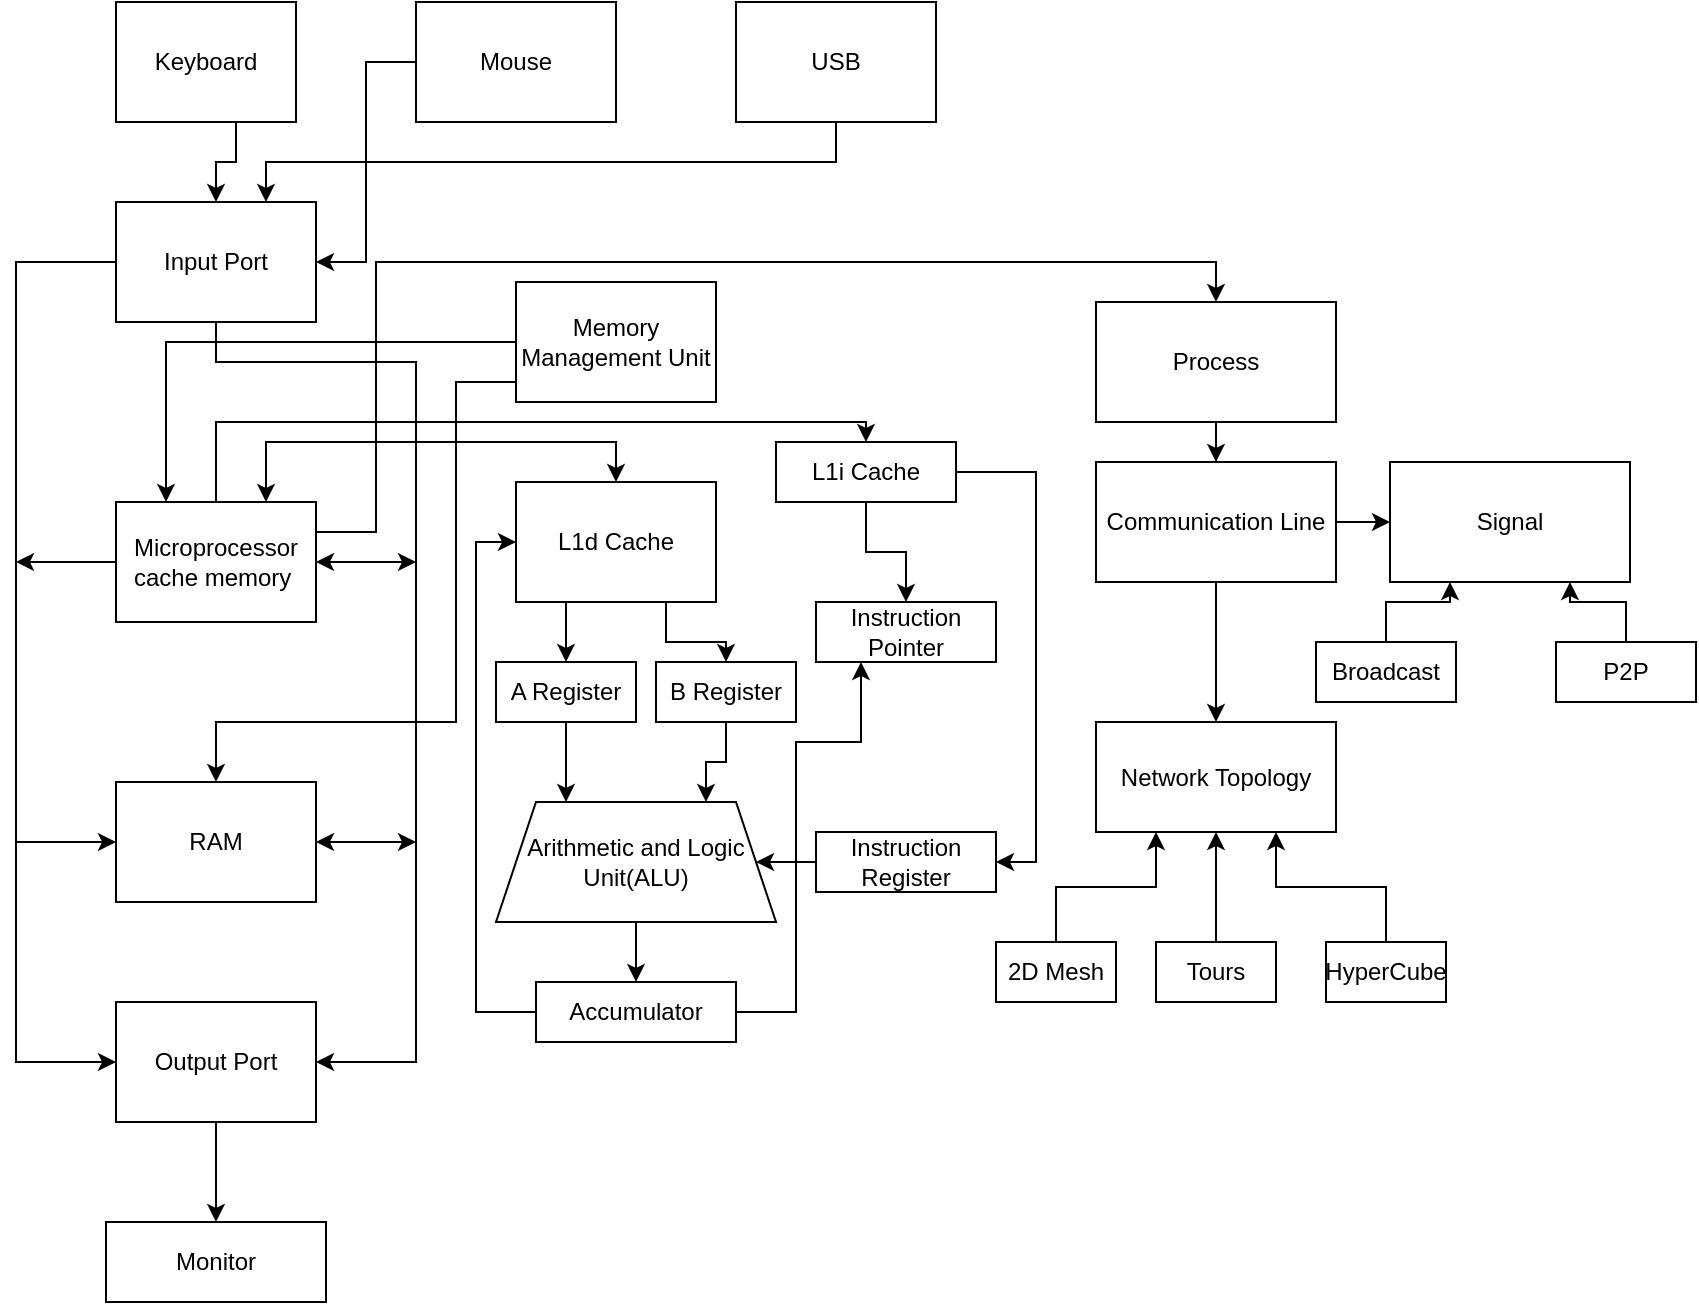 <mxfile version="15.2.9" type="github">
  <diagram id="N70Tv98fFLS6fBOfF2Ph" name="Page-1">
    <mxGraphModel dx="1662" dy="762" grid="1" gridSize="10" guides="1" tooltips="1" connect="1" arrows="1" fold="1" page="1" pageScale="1" pageWidth="827" pageHeight="1169" math="0" shadow="0">
      <root>
        <mxCell id="0" />
        <mxCell id="1" parent="0" />
        <mxCell id="Xjvaw3fP1DeQKOh4BndI-6" style="edgeStyle=orthogonalEdgeStyle;rounded=0;orthogonalLoop=1;jettySize=auto;html=1;entryX=0.5;entryY=0;entryDx=0;entryDy=0;" parent="1" source="Xjvaw3fP1DeQKOh4BndI-1" target="Xjvaw3fP1DeQKOh4BndI-5" edge="1">
          <mxGeometry relative="1" as="geometry">
            <Array as="points">
              <mxPoint x="130" y="100" />
              <mxPoint x="120" y="100" />
            </Array>
          </mxGeometry>
        </mxCell>
        <mxCell id="Xjvaw3fP1DeQKOh4BndI-1" value="Keyboard" style="rounded=0;whiteSpace=wrap;html=1;" parent="1" vertex="1">
          <mxGeometry x="70" y="20" width="90" height="60" as="geometry" />
        </mxCell>
        <mxCell id="Xjvaw3fP1DeQKOh4BndI-7" style="edgeStyle=orthogonalEdgeStyle;rounded=0;orthogonalLoop=1;jettySize=auto;html=1;entryX=1;entryY=0.5;entryDx=0;entryDy=0;" parent="1" source="Xjvaw3fP1DeQKOh4BndI-2" target="Xjvaw3fP1DeQKOh4BndI-5" edge="1">
          <mxGeometry relative="1" as="geometry" />
        </mxCell>
        <mxCell id="Xjvaw3fP1DeQKOh4BndI-2" value="Mouse" style="rounded=0;whiteSpace=wrap;html=1;" parent="1" vertex="1">
          <mxGeometry x="220" y="20" width="100" height="60" as="geometry" />
        </mxCell>
        <mxCell id="TwYJayQfRgOzN4eiJkCd-9" style="edgeStyle=orthogonalEdgeStyle;rounded=0;orthogonalLoop=1;jettySize=auto;html=1;entryX=0.75;entryY=0;entryDx=0;entryDy=0;" edge="1" parent="1" source="Xjvaw3fP1DeQKOh4BndI-3" target="Xjvaw3fP1DeQKOh4BndI-5">
          <mxGeometry relative="1" as="geometry">
            <Array as="points">
              <mxPoint x="430" y="100" />
              <mxPoint x="145" y="100" />
            </Array>
          </mxGeometry>
        </mxCell>
        <mxCell id="Xjvaw3fP1DeQKOh4BndI-3" value="USB" style="rounded=0;whiteSpace=wrap;html=1;" parent="1" vertex="1">
          <mxGeometry x="380" y="20" width="100" height="60" as="geometry" />
        </mxCell>
        <mxCell id="Xjvaw3fP1DeQKOh4BndI-13" style="edgeStyle=orthogonalEdgeStyle;rounded=0;orthogonalLoop=1;jettySize=auto;html=1;exitX=0.5;exitY=1;exitDx=0;exitDy=0;entryX=1;entryY=0.5;entryDx=0;entryDy=0;" parent="1" source="Xjvaw3fP1DeQKOh4BndI-5" target="Xjvaw3fP1DeQKOh4BndI-11" edge="1">
          <mxGeometry relative="1" as="geometry">
            <mxPoint x="200" y="470" as="targetPoint" />
            <Array as="points">
              <mxPoint x="120" y="200" />
              <mxPoint x="220" y="200" />
              <mxPoint x="220" y="550" />
            </Array>
          </mxGeometry>
        </mxCell>
        <mxCell id="Xjvaw3fP1DeQKOh4BndI-19" style="edgeStyle=orthogonalEdgeStyle;rounded=0;orthogonalLoop=1;jettySize=auto;html=1;entryX=0;entryY=0.5;entryDx=0;entryDy=0;" parent="1" source="Xjvaw3fP1DeQKOh4BndI-5" target="Xjvaw3fP1DeQKOh4BndI-11" edge="1">
          <mxGeometry relative="1" as="geometry">
            <mxPoint x="40" y="460" as="targetPoint" />
            <Array as="points">
              <mxPoint x="20" y="150" />
              <mxPoint x="20" y="550" />
            </Array>
          </mxGeometry>
        </mxCell>
        <mxCell id="Xjvaw3fP1DeQKOh4BndI-5" value="Input Port" style="rounded=0;whiteSpace=wrap;html=1;" parent="1" vertex="1">
          <mxGeometry x="70" y="120" width="100" height="60" as="geometry" />
        </mxCell>
        <mxCell id="Xjvaw3fP1DeQKOh4BndI-40" style="edgeStyle=orthogonalEdgeStyle;rounded=0;orthogonalLoop=1;jettySize=auto;html=1;entryX=0.5;entryY=0;entryDx=0;entryDy=0;" parent="1" source="Xjvaw3fP1DeQKOh4BndI-9" target="Xjvaw3fP1DeQKOh4BndI-41" edge="1">
          <mxGeometry relative="1" as="geometry">
            <mxPoint x="420" y="230" as="targetPoint" />
            <Array as="points">
              <mxPoint x="120" y="230" />
              <mxPoint x="445" y="230" />
            </Array>
          </mxGeometry>
        </mxCell>
        <mxCell id="TwYJayQfRgOzN4eiJkCd-7" style="edgeStyle=orthogonalEdgeStyle;rounded=0;orthogonalLoop=1;jettySize=auto;html=1;exitX=1;exitY=0.25;exitDx=0;exitDy=0;entryX=0.5;entryY=0;entryDx=0;entryDy=0;" edge="1" parent="1" source="Xjvaw3fP1DeQKOh4BndI-9" target="TwYJayQfRgOzN4eiJkCd-8">
          <mxGeometry relative="1" as="geometry">
            <mxPoint x="580" y="130" as="targetPoint" />
            <Array as="points">
              <mxPoint x="200" y="285" />
              <mxPoint x="200" y="150" />
              <mxPoint x="620" y="150" />
            </Array>
          </mxGeometry>
        </mxCell>
        <mxCell id="Xjvaw3fP1DeQKOh4BndI-9" value="Microprocessor cache memory&amp;nbsp;" style="rounded=0;whiteSpace=wrap;html=1;" parent="1" vertex="1">
          <mxGeometry x="70" y="270" width="100" height="60" as="geometry" />
        </mxCell>
        <mxCell id="Xjvaw3fP1DeQKOh4BndI-10" value="RAM" style="rounded=0;whiteSpace=wrap;html=1;" parent="1" vertex="1">
          <mxGeometry x="70" y="410" width="100" height="60" as="geometry" />
        </mxCell>
        <mxCell id="TwYJayQfRgOzN4eiJkCd-27" style="edgeStyle=orthogonalEdgeStyle;rounded=0;orthogonalLoop=1;jettySize=auto;html=1;entryX=0.5;entryY=0;entryDx=0;entryDy=0;" edge="1" parent="1" source="Xjvaw3fP1DeQKOh4BndI-11" target="TwYJayQfRgOzN4eiJkCd-28">
          <mxGeometry relative="1" as="geometry">
            <mxPoint x="120" y="630" as="targetPoint" />
          </mxGeometry>
        </mxCell>
        <mxCell id="Xjvaw3fP1DeQKOh4BndI-11" value="Output Port" style="rounded=0;whiteSpace=wrap;html=1;" parent="1" vertex="1">
          <mxGeometry x="70" y="520" width="100" height="60" as="geometry" />
        </mxCell>
        <mxCell id="Xjvaw3fP1DeQKOh4BndI-16" value="" style="endArrow=classic;startArrow=classic;html=1;exitX=1;exitY=0.5;exitDx=0;exitDy=0;" parent="1" source="Xjvaw3fP1DeQKOh4BndI-9" edge="1">
          <mxGeometry width="50" height="50" relative="1" as="geometry">
            <mxPoint x="170" y="300" as="sourcePoint" />
            <mxPoint x="220" y="300" as="targetPoint" />
          </mxGeometry>
        </mxCell>
        <mxCell id="Xjvaw3fP1DeQKOh4BndI-18" value="" style="endArrow=classic;startArrow=classic;html=1;exitX=1;exitY=0.5;exitDx=0;exitDy=0;" parent="1" source="Xjvaw3fP1DeQKOh4BndI-10" edge="1">
          <mxGeometry width="50" height="50" relative="1" as="geometry">
            <mxPoint x="170" y="390" as="sourcePoint" />
            <mxPoint x="220" y="440" as="targetPoint" />
          </mxGeometry>
        </mxCell>
        <mxCell id="Xjvaw3fP1DeQKOh4BndI-20" value="" style="endArrow=classic;html=1;exitX=0;exitY=0.5;exitDx=0;exitDy=0;" parent="1" source="Xjvaw3fP1DeQKOh4BndI-9" edge="1">
          <mxGeometry width="50" height="50" relative="1" as="geometry">
            <mxPoint x="-0.711" y="300" as="sourcePoint" />
            <mxPoint x="20" y="300" as="targetPoint" />
          </mxGeometry>
        </mxCell>
        <mxCell id="Xjvaw3fP1DeQKOh4BndI-21" value="" style="endArrow=classic;html=1;entryX=0;entryY=0.5;entryDx=0;entryDy=0;" parent="1" target="Xjvaw3fP1DeQKOh4BndI-10" edge="1">
          <mxGeometry width="50" height="50" relative="1" as="geometry">
            <mxPoint x="20" y="440" as="sourcePoint" />
            <mxPoint x="-0.711" y="340" as="targetPoint" />
          </mxGeometry>
        </mxCell>
        <mxCell id="Xjvaw3fP1DeQKOh4BndI-25" style="edgeStyle=orthogonalEdgeStyle;rounded=0;orthogonalLoop=1;jettySize=auto;html=1;entryX=0.5;entryY=0;entryDx=0;entryDy=0;" parent="1" source="Xjvaw3fP1DeQKOh4BndI-22" target="Xjvaw3fP1DeQKOh4BndI-10" edge="1">
          <mxGeometry relative="1" as="geometry">
            <Array as="points">
              <mxPoint x="240" y="210" />
              <mxPoint x="240" y="380" />
              <mxPoint x="120" y="380" />
            </Array>
          </mxGeometry>
        </mxCell>
        <mxCell id="Xjvaw3fP1DeQKOh4BndI-39" style="edgeStyle=orthogonalEdgeStyle;rounded=0;orthogonalLoop=1;jettySize=auto;html=1;entryX=0.25;entryY=0;entryDx=0;entryDy=0;" parent="1" source="Xjvaw3fP1DeQKOh4BndI-22" target="Xjvaw3fP1DeQKOh4BndI-9" edge="1">
          <mxGeometry relative="1" as="geometry" />
        </mxCell>
        <mxCell id="Xjvaw3fP1DeQKOh4BndI-22" value="Memory Management Unit" style="rounded=0;whiteSpace=wrap;html=1;" parent="1" vertex="1">
          <mxGeometry x="270" y="160" width="100" height="60" as="geometry" />
        </mxCell>
        <mxCell id="Xjvaw3fP1DeQKOh4BndI-27" style="edgeStyle=orthogonalEdgeStyle;rounded=0;orthogonalLoop=1;jettySize=auto;html=1;exitX=0.25;exitY=1;exitDx=0;exitDy=0;entryX=0.5;entryY=0;entryDx=0;entryDy=0;" parent="1" source="Xjvaw3fP1DeQKOh4BndI-23" target="Xjvaw3fP1DeQKOh4BndI-29" edge="1">
          <mxGeometry relative="1" as="geometry">
            <mxPoint x="295" y="360" as="targetPoint" />
          </mxGeometry>
        </mxCell>
        <mxCell id="Xjvaw3fP1DeQKOh4BndI-31" style="edgeStyle=orthogonalEdgeStyle;rounded=0;orthogonalLoop=1;jettySize=auto;html=1;exitX=0.75;exitY=1;exitDx=0;exitDy=0;" parent="1" source="Xjvaw3fP1DeQKOh4BndI-23" target="Xjvaw3fP1DeQKOh4BndI-30" edge="1">
          <mxGeometry relative="1" as="geometry" />
        </mxCell>
        <mxCell id="Xjvaw3fP1DeQKOh4BndI-23" value="L1d Cache" style="rounded=0;whiteSpace=wrap;html=1;" parent="1" vertex="1">
          <mxGeometry x="270" y="260" width="100" height="60" as="geometry" />
        </mxCell>
        <mxCell id="Xjvaw3fP1DeQKOh4BndI-33" style="edgeStyle=orthogonalEdgeStyle;rounded=0;orthogonalLoop=1;jettySize=auto;html=1;entryX=0.25;entryY=0;entryDx=0;entryDy=0;" parent="1" source="Xjvaw3fP1DeQKOh4BndI-29" target="Xjvaw3fP1DeQKOh4BndI-32" edge="1">
          <mxGeometry relative="1" as="geometry" />
        </mxCell>
        <mxCell id="Xjvaw3fP1DeQKOh4BndI-29" value="A Register" style="rounded=0;whiteSpace=wrap;html=1;" parent="1" vertex="1">
          <mxGeometry x="260" y="350" width="70" height="30" as="geometry" />
        </mxCell>
        <mxCell id="Xjvaw3fP1DeQKOh4BndI-34" style="edgeStyle=orthogonalEdgeStyle;rounded=0;orthogonalLoop=1;jettySize=auto;html=1;entryX=0.75;entryY=0;entryDx=0;entryDy=0;" parent="1" source="Xjvaw3fP1DeQKOh4BndI-30" target="Xjvaw3fP1DeQKOh4BndI-32" edge="1">
          <mxGeometry relative="1" as="geometry" />
        </mxCell>
        <mxCell id="Xjvaw3fP1DeQKOh4BndI-30" value="B Register" style="rounded=0;whiteSpace=wrap;html=1;" parent="1" vertex="1">
          <mxGeometry x="340" y="350" width="70" height="30" as="geometry" />
        </mxCell>
        <mxCell id="Xjvaw3fP1DeQKOh4BndI-35" style="edgeStyle=orthogonalEdgeStyle;rounded=0;orthogonalLoop=1;jettySize=auto;html=1;entryX=0.5;entryY=0;entryDx=0;entryDy=0;" parent="1" source="Xjvaw3fP1DeQKOh4BndI-32" target="Xjvaw3fP1DeQKOh4BndI-36" edge="1">
          <mxGeometry relative="1" as="geometry">
            <mxPoint x="330" y="510" as="targetPoint" />
          </mxGeometry>
        </mxCell>
        <mxCell id="Xjvaw3fP1DeQKOh4BndI-32" value="Arithmetic and Logic Unit(ALU)" style="shape=trapezoid;perimeter=trapezoidPerimeter;whiteSpace=wrap;html=1;fixedSize=1;rotation=0;" parent="1" vertex="1">
          <mxGeometry x="260" y="420" width="140" height="60" as="geometry" />
        </mxCell>
        <mxCell id="Xjvaw3fP1DeQKOh4BndI-48" style="edgeStyle=orthogonalEdgeStyle;rounded=0;orthogonalLoop=1;jettySize=auto;html=1;entryX=0.25;entryY=1;entryDx=0;entryDy=0;" parent="1" source="Xjvaw3fP1DeQKOh4BndI-36" target="Xjvaw3fP1DeQKOh4BndI-45" edge="1">
          <mxGeometry relative="1" as="geometry">
            <Array as="points">
              <mxPoint x="410" y="525" />
              <mxPoint x="410" y="390" />
              <mxPoint x="443" y="390" />
            </Array>
          </mxGeometry>
        </mxCell>
        <mxCell id="Xjvaw3fP1DeQKOh4BndI-52" style="edgeStyle=orthogonalEdgeStyle;rounded=0;orthogonalLoop=1;jettySize=auto;html=1;entryX=0;entryY=0.5;entryDx=0;entryDy=0;" parent="1" source="Xjvaw3fP1DeQKOh4BndI-36" target="Xjvaw3fP1DeQKOh4BndI-23" edge="1">
          <mxGeometry relative="1" as="geometry">
            <Array as="points">
              <mxPoint x="250" y="525" />
              <mxPoint x="250" y="290" />
            </Array>
          </mxGeometry>
        </mxCell>
        <mxCell id="Xjvaw3fP1DeQKOh4BndI-36" value="Accumulator" style="rounded=0;whiteSpace=wrap;html=1;" parent="1" vertex="1">
          <mxGeometry x="280" y="510" width="100" height="30" as="geometry" />
        </mxCell>
        <mxCell id="Xjvaw3fP1DeQKOh4BndI-38" value="" style="endArrow=classic;startArrow=classic;html=1;entryX=0.75;entryY=0;entryDx=0;entryDy=0;rounded=0;" parent="1" source="Xjvaw3fP1DeQKOh4BndI-23" target="Xjvaw3fP1DeQKOh4BndI-9" edge="1">
          <mxGeometry width="50" height="50" relative="1" as="geometry">
            <mxPoint x="199.289" y="340" as="sourcePoint" />
            <mxPoint x="199.289" y="290" as="targetPoint" />
            <Array as="points">
              <mxPoint x="320" y="240" />
              <mxPoint x="145" y="240" />
            </Array>
          </mxGeometry>
        </mxCell>
        <mxCell id="Xjvaw3fP1DeQKOh4BndI-44" style="edgeStyle=orthogonalEdgeStyle;rounded=0;orthogonalLoop=1;jettySize=auto;html=1;entryX=0.5;entryY=0;entryDx=0;entryDy=0;" parent="1" source="Xjvaw3fP1DeQKOh4BndI-41" target="Xjvaw3fP1DeQKOh4BndI-45" edge="1">
          <mxGeometry relative="1" as="geometry">
            <mxPoint x="445" y="330" as="targetPoint" />
          </mxGeometry>
        </mxCell>
        <mxCell id="Xjvaw3fP1DeQKOh4BndI-51" style="edgeStyle=orthogonalEdgeStyle;rounded=0;orthogonalLoop=1;jettySize=auto;html=1;entryX=1;entryY=0.5;entryDx=0;entryDy=0;" parent="1" source="Xjvaw3fP1DeQKOh4BndI-41" target="Xjvaw3fP1DeQKOh4BndI-46" edge="1">
          <mxGeometry relative="1" as="geometry">
            <Array as="points">
              <mxPoint x="530" y="255" />
              <mxPoint x="530" y="450" />
            </Array>
          </mxGeometry>
        </mxCell>
        <mxCell id="Xjvaw3fP1DeQKOh4BndI-41" value="L1i Cache" style="rounded=0;whiteSpace=wrap;html=1;" parent="1" vertex="1">
          <mxGeometry x="400" y="240" width="90" height="30" as="geometry" />
        </mxCell>
        <mxCell id="Xjvaw3fP1DeQKOh4BndI-45" value="Instruction Pointer" style="rounded=0;whiteSpace=wrap;html=1;" parent="1" vertex="1">
          <mxGeometry x="420" y="320" width="90" height="30" as="geometry" />
        </mxCell>
        <mxCell id="Xjvaw3fP1DeQKOh4BndI-47" style="edgeStyle=orthogonalEdgeStyle;rounded=0;orthogonalLoop=1;jettySize=auto;html=1;entryX=1;entryY=0.5;entryDx=0;entryDy=0;" parent="1" source="Xjvaw3fP1DeQKOh4BndI-46" target="Xjvaw3fP1DeQKOh4BndI-32" edge="1">
          <mxGeometry relative="1" as="geometry" />
        </mxCell>
        <mxCell id="Xjvaw3fP1DeQKOh4BndI-46" value="Instruction Register" style="rounded=0;whiteSpace=wrap;html=1;" parent="1" vertex="1">
          <mxGeometry x="420" y="435" width="90" height="30" as="geometry" />
        </mxCell>
        <mxCell id="TwYJayQfRgOzN4eiJkCd-10" style="edgeStyle=orthogonalEdgeStyle;rounded=0;orthogonalLoop=1;jettySize=auto;html=1;" edge="1" parent="1" source="TwYJayQfRgOzN4eiJkCd-8" target="TwYJayQfRgOzN4eiJkCd-12">
          <mxGeometry relative="1" as="geometry">
            <mxPoint x="620" y="270" as="targetPoint" />
          </mxGeometry>
        </mxCell>
        <mxCell id="TwYJayQfRgOzN4eiJkCd-8" value="Process" style="rounded=0;whiteSpace=wrap;html=1;" vertex="1" parent="1">
          <mxGeometry x="560" y="170" width="120" height="60" as="geometry" />
        </mxCell>
        <mxCell id="TwYJayQfRgOzN4eiJkCd-13" style="edgeStyle=orthogonalEdgeStyle;rounded=0;orthogonalLoop=1;jettySize=auto;html=1;entryX=0;entryY=0.5;entryDx=0;entryDy=0;" edge="1" parent="1" source="TwYJayQfRgOzN4eiJkCd-12" target="TwYJayQfRgOzN4eiJkCd-14">
          <mxGeometry relative="1" as="geometry">
            <mxPoint x="720" y="280" as="targetPoint" />
          </mxGeometry>
        </mxCell>
        <mxCell id="TwYJayQfRgOzN4eiJkCd-19" style="edgeStyle=orthogonalEdgeStyle;rounded=0;orthogonalLoop=1;jettySize=auto;html=1;entryX=0.5;entryY=0;entryDx=0;entryDy=0;" edge="1" parent="1" source="TwYJayQfRgOzN4eiJkCd-12" target="TwYJayQfRgOzN4eiJkCd-20">
          <mxGeometry relative="1" as="geometry">
            <mxPoint x="620" y="390" as="targetPoint" />
          </mxGeometry>
        </mxCell>
        <mxCell id="TwYJayQfRgOzN4eiJkCd-12" value="Communication Line" style="rounded=0;whiteSpace=wrap;html=1;" vertex="1" parent="1">
          <mxGeometry x="560" y="250" width="120" height="60" as="geometry" />
        </mxCell>
        <mxCell id="TwYJayQfRgOzN4eiJkCd-14" value="Signal" style="rounded=0;whiteSpace=wrap;html=1;" vertex="1" parent="1">
          <mxGeometry x="707" y="250" width="120" height="60" as="geometry" />
        </mxCell>
        <mxCell id="TwYJayQfRgOzN4eiJkCd-17" style="edgeStyle=orthogonalEdgeStyle;rounded=0;orthogonalLoop=1;jettySize=auto;html=1;exitX=0.5;exitY=0;exitDx=0;exitDy=0;entryX=0.25;entryY=1;entryDx=0;entryDy=0;" edge="1" parent="1" source="TwYJayQfRgOzN4eiJkCd-15" target="TwYJayQfRgOzN4eiJkCd-14">
          <mxGeometry relative="1" as="geometry" />
        </mxCell>
        <mxCell id="TwYJayQfRgOzN4eiJkCd-15" value="Broadcast" style="rounded=0;whiteSpace=wrap;html=1;" vertex="1" parent="1">
          <mxGeometry x="670" y="340" width="70" height="30" as="geometry" />
        </mxCell>
        <mxCell id="TwYJayQfRgOzN4eiJkCd-18" style="edgeStyle=orthogonalEdgeStyle;rounded=0;orthogonalLoop=1;jettySize=auto;html=1;entryX=0.75;entryY=1;entryDx=0;entryDy=0;" edge="1" parent="1" source="TwYJayQfRgOzN4eiJkCd-16" target="TwYJayQfRgOzN4eiJkCd-14">
          <mxGeometry relative="1" as="geometry" />
        </mxCell>
        <mxCell id="TwYJayQfRgOzN4eiJkCd-16" value="P2P" style="rounded=0;whiteSpace=wrap;html=1;" vertex="1" parent="1">
          <mxGeometry x="790" y="340" width="70" height="30" as="geometry" />
        </mxCell>
        <mxCell id="TwYJayQfRgOzN4eiJkCd-20" value="Network Topology" style="rounded=0;whiteSpace=wrap;html=1;" vertex="1" parent="1">
          <mxGeometry x="560" y="380" width="120" height="55" as="geometry" />
        </mxCell>
        <mxCell id="TwYJayQfRgOzN4eiJkCd-24" style="edgeStyle=orthogonalEdgeStyle;rounded=0;orthogonalLoop=1;jettySize=auto;html=1;entryX=0.25;entryY=1;entryDx=0;entryDy=0;" edge="1" parent="1" source="TwYJayQfRgOzN4eiJkCd-21" target="TwYJayQfRgOzN4eiJkCd-20">
          <mxGeometry relative="1" as="geometry" />
        </mxCell>
        <mxCell id="TwYJayQfRgOzN4eiJkCd-21" value="2D Mesh" style="rounded=0;whiteSpace=wrap;html=1;" vertex="1" parent="1">
          <mxGeometry x="510" y="490" width="60" height="30" as="geometry" />
        </mxCell>
        <mxCell id="TwYJayQfRgOzN4eiJkCd-25" style="edgeStyle=orthogonalEdgeStyle;rounded=0;orthogonalLoop=1;jettySize=auto;html=1;entryX=0.5;entryY=1;entryDx=0;entryDy=0;" edge="1" parent="1" source="TwYJayQfRgOzN4eiJkCd-22" target="TwYJayQfRgOzN4eiJkCd-20">
          <mxGeometry relative="1" as="geometry" />
        </mxCell>
        <mxCell id="TwYJayQfRgOzN4eiJkCd-22" value="Tours" style="rounded=0;whiteSpace=wrap;html=1;" vertex="1" parent="1">
          <mxGeometry x="590" y="490" width="60" height="30" as="geometry" />
        </mxCell>
        <mxCell id="TwYJayQfRgOzN4eiJkCd-26" style="edgeStyle=orthogonalEdgeStyle;rounded=0;orthogonalLoop=1;jettySize=auto;html=1;entryX=0.75;entryY=1;entryDx=0;entryDy=0;" edge="1" parent="1" source="TwYJayQfRgOzN4eiJkCd-23" target="TwYJayQfRgOzN4eiJkCd-20">
          <mxGeometry relative="1" as="geometry" />
        </mxCell>
        <mxCell id="TwYJayQfRgOzN4eiJkCd-23" value="HyperCube" style="rounded=0;whiteSpace=wrap;html=1;" vertex="1" parent="1">
          <mxGeometry x="675" y="490" width="60" height="30" as="geometry" />
        </mxCell>
        <mxCell id="TwYJayQfRgOzN4eiJkCd-28" value="Monitor" style="rounded=0;whiteSpace=wrap;html=1;" vertex="1" parent="1">
          <mxGeometry x="65" y="630" width="110" height="40" as="geometry" />
        </mxCell>
      </root>
    </mxGraphModel>
  </diagram>
</mxfile>
